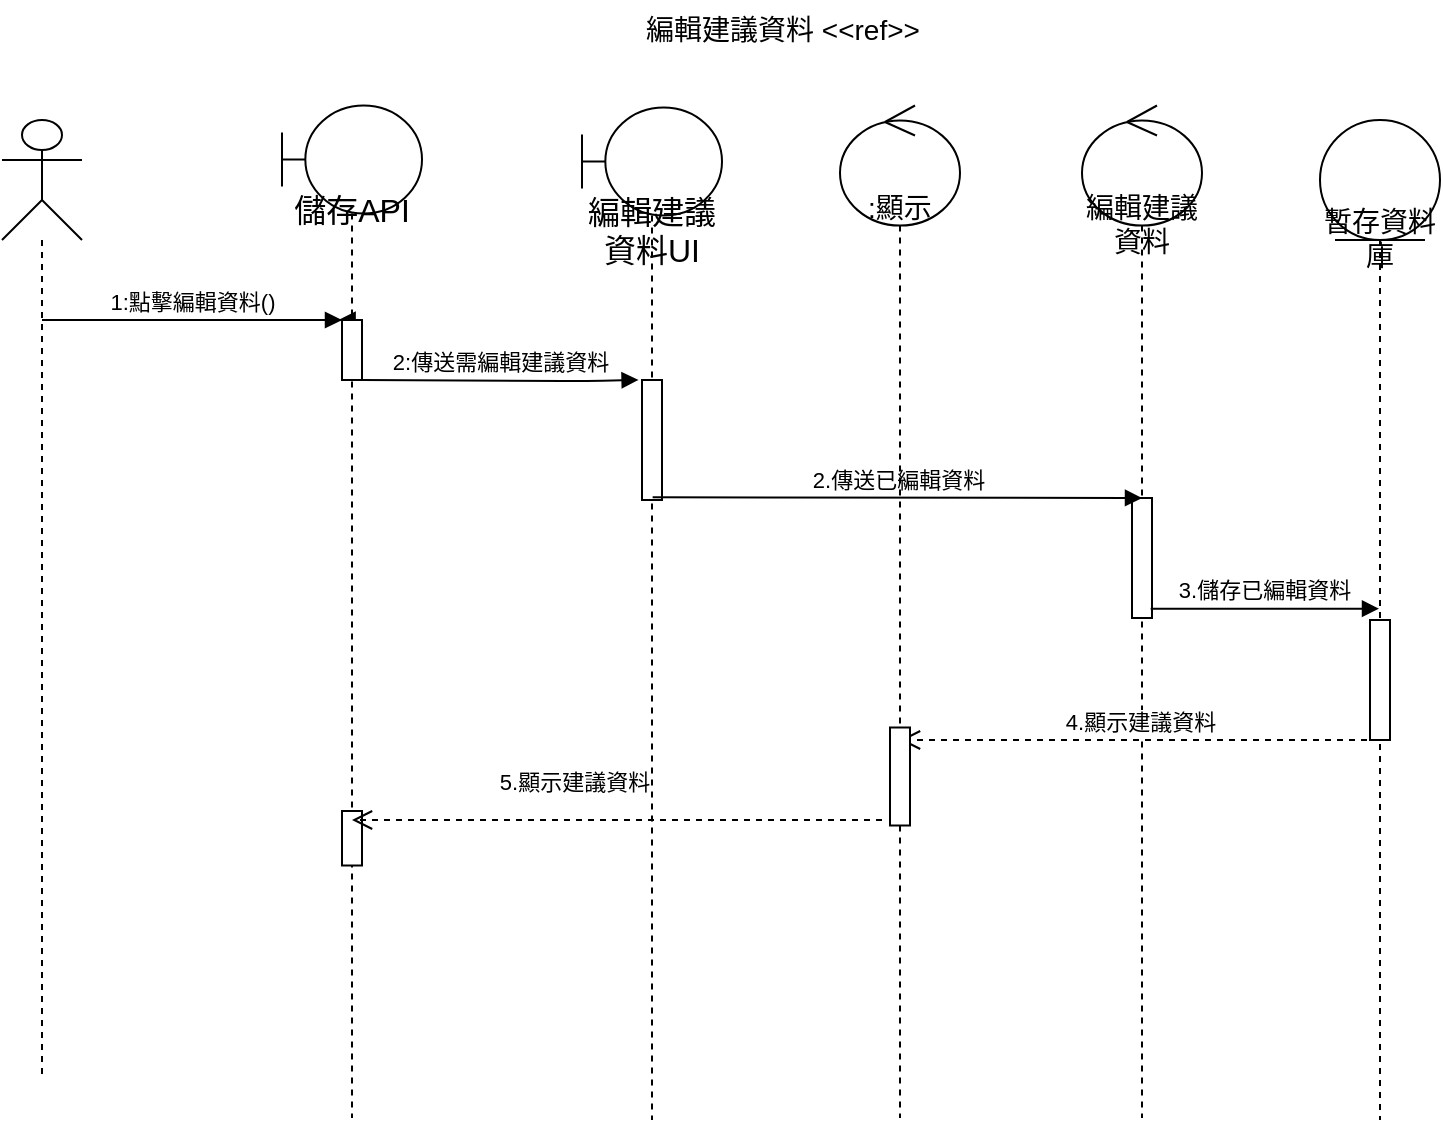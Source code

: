 <mxfile version="25.0.3">
  <diagram name="第 1 页" id="_kCn5gWWrIlWfqqUU_DX">
    <mxGraphModel dx="794" dy="446" grid="1" gridSize="10" guides="1" tooltips="1" connect="1" arrows="1" fold="1" page="1" pageScale="1" pageWidth="1100" pageHeight="1700" math="0" shadow="0">
      <root>
        <mxCell id="0" />
        <mxCell id="1" parent="0" />
        <mxCell id="7" value="編輯建議資料UI" style="shape=umlLifeline;participant=umlBoundary;perimeter=lifelinePerimeter;whiteSpace=wrap;html=1;container=1;collapsible=0;recursiveResize=0;verticalAlign=top;spacingTop=36;outlineConnect=0;fontSize=16;size=54;" parent="1" vertex="1">
          <mxGeometry x="380" y="93.75" width="70" height="506.25" as="geometry" />
        </mxCell>
        <mxCell id="105" value="" style="html=1;points=[];perimeter=orthogonalPerimeter;" parent="7" vertex="1">
          <mxGeometry x="30" y="136.25" width="10" height="60" as="geometry" />
        </mxCell>
        <mxCell id="92" value="暫存資料庫" style="shape=umlLifeline;participant=umlEntity;perimeter=lifelinePerimeter;whiteSpace=wrap;html=1;container=1;collapsible=0;recursiveResize=0;verticalAlign=top;spacingTop=36;outlineConnect=0;fontSize=14;size=60;" parent="1" vertex="1">
          <mxGeometry x="749" y="100" width="60" height="500" as="geometry" />
        </mxCell>
        <mxCell id="111" value="" style="html=1;points=[];perimeter=orthogonalPerimeter;" parent="92" vertex="1">
          <mxGeometry x="25" y="250" width="10" height="60" as="geometry" />
        </mxCell>
        <mxCell id="94" value="編輯建議資料" style="shape=umlLifeline;participant=umlControl;perimeter=lifelinePerimeter;whiteSpace=wrap;html=1;container=1;collapsible=0;recursiveResize=0;verticalAlign=top;spacingTop=36;outlineConnect=0;fontSize=14;size=60;align=center;" parent="1" vertex="1">
          <mxGeometry x="630" y="92.75" width="60" height="506.25" as="geometry" />
        </mxCell>
        <mxCell id="108" value="" style="html=1;points=[];perimeter=orthogonalPerimeter;" parent="94" vertex="1">
          <mxGeometry x="25" y="196.25" width="10" height="60" as="geometry" />
        </mxCell>
        <mxCell id="109" value="2.傳送已編輯資料" style="html=1;verticalAlign=bottom;startArrow=none;startFill=0;endArrow=block;startSize=8;exitX=0.533;exitY=0.978;exitDx=0;exitDy=0;exitPerimeter=0;" parent="94" source="105" edge="1">
          <mxGeometry width="60" relative="1" as="geometry">
            <mxPoint x="-50" y="196.25" as="sourcePoint" />
            <mxPoint x="30" y="196.25" as="targetPoint" />
          </mxGeometry>
        </mxCell>
        <mxCell id="97" value="儲存API" style="shape=umlLifeline;participant=umlBoundary;perimeter=lifelinePerimeter;whiteSpace=wrap;html=1;container=1;collapsible=0;recursiveResize=0;verticalAlign=top;spacingTop=36;outlineConnect=0;fontSize=16;size=54;" parent="1" vertex="1">
          <mxGeometry x="230" y="92.75" width="70" height="506.25" as="geometry" />
        </mxCell>
        <mxCell id="119" value="" style="html=1;points=[];perimeter=orthogonalPerimeter;" parent="97" vertex="1">
          <mxGeometry x="30" y="352.75" width="10" height="27.25" as="geometry" />
        </mxCell>
        <mxCell id="104" value="2:傳送需編輯建議資料" style="html=1;verticalAlign=bottom;startArrow=none;startFill=0;endArrow=block;startSize=8;entryX=-0.17;entryY=-0.001;entryDx=0;entryDy=0;entryPerimeter=0;" parent="1" source="UdhTGRBezJr3sBxBmupz-121" target="105" edge="1">
          <mxGeometry width="60" relative="1" as="geometry">
            <mxPoint x="300" y="230" as="sourcePoint" />
            <mxPoint x="394.28" y="230.0" as="targetPoint" />
            <Array as="points">
              <mxPoint x="380.5" y="230.54" />
            </Array>
          </mxGeometry>
        </mxCell>
        <mxCell id="110" value="3.儲存已編輯資料" style="html=1;verticalAlign=bottom;startArrow=none;startFill=0;endArrow=block;startSize=8;exitX=0.933;exitY=0.922;exitDx=0;exitDy=0;exitPerimeter=0;" parent="1" source="108" target="92" edge="1">
          <mxGeometry width="60" relative="1" as="geometry">
            <mxPoint x="550" y="350.0" as="sourcePoint" />
            <mxPoint x="669.32" y="350.06" as="targetPoint" />
          </mxGeometry>
        </mxCell>
        <mxCell id="112" value="4.顯示建議資料" style="html=1;verticalAlign=bottom;endArrow=open;dashed=1;endSize=8;" parent="1" source="92" target="114" edge="1">
          <mxGeometry relative="1" as="geometry">
            <mxPoint x="664.5" y="410" as="sourcePoint" />
            <mxPoint x="410" y="410" as="targetPoint" />
            <Array as="points">
              <mxPoint x="585" y="410" />
            </Array>
          </mxGeometry>
        </mxCell>
        <mxCell id="113" value="&lt;span style=&quot;text-align: center; font-size: 14px;&quot;&gt;&lt;font style=&quot;font-size: 14px;&quot;&gt;編輯建議資料&lt;/font&gt;&lt;/span&gt;&amp;nbsp;&amp;lt;&amp;lt;ref&amp;gt;&amp;gt;" style="text;whiteSpace=wrap;html=1;fontSize=14;" parent="1" vertex="1">
          <mxGeometry x="410" y="40" width="150" height="40" as="geometry" />
        </mxCell>
        <mxCell id="114" value=":顯示" style="shape=umlLifeline;participant=umlControl;perimeter=lifelinePerimeter;whiteSpace=wrap;html=1;container=1;collapsible=0;recursiveResize=0;verticalAlign=top;spacingTop=36;outlineConnect=0;fontSize=14;size=60;align=center;" parent="1" vertex="1">
          <mxGeometry x="509" y="92.75" width="60" height="506.25" as="geometry" />
        </mxCell>
        <mxCell id="117" value="" style="html=1;points=[];perimeter=orthogonalPerimeter;" parent="114" vertex="1">
          <mxGeometry x="25" y="311" width="10" height="49" as="geometry" />
        </mxCell>
        <mxCell id="UdhTGRBezJr3sBxBmupz-120" value="1:點擊編輯資料()" style="html=1;verticalAlign=bottom;endArrow=block;curved=0;rounded=0;" edge="1" parent="114">
          <mxGeometry width="80" relative="1" as="geometry">
            <mxPoint x="-399" y="107.25" as="sourcePoint" />
            <mxPoint x="-249" y="107.25" as="targetPoint" />
          </mxGeometry>
        </mxCell>
        <mxCell id="118" value="5.顯示建議資料" style="html=1;verticalAlign=bottom;endArrow=open;dashed=1;endSize=8;" parent="1" target="97" edge="1">
          <mxGeometry x="0.167" y="-10" relative="1" as="geometry">
            <mxPoint x="530" y="450" as="sourcePoint" />
            <mxPoint x="290" y="450" as="targetPoint" />
            <Array as="points">
              <mxPoint x="336.5" y="450" />
            </Array>
            <mxPoint as="offset" />
          </mxGeometry>
        </mxCell>
        <mxCell id="UdhTGRBezJr3sBxBmupz-119" value="" style="shape=umlLifeline;perimeter=lifelinePerimeter;whiteSpace=wrap;html=1;container=1;dropTarget=0;collapsible=0;recursiveResize=0;outlineConnect=0;portConstraint=eastwest;newEdgeStyle={&quot;curved&quot;:0,&quot;rounded&quot;:0};participant=umlActor;size=60;" vertex="1" parent="1">
          <mxGeometry x="90" y="100" width="40" height="480" as="geometry" />
        </mxCell>
        <mxCell id="UdhTGRBezJr3sBxBmupz-122" value="" style="html=1;verticalAlign=bottom;startArrow=none;startFill=0;endArrow=block;startSize=8;entryX=-0.17;entryY=-0.001;entryDx=0;entryDy=0;entryPerimeter=0;" edge="1" parent="1" source="97" target="UdhTGRBezJr3sBxBmupz-121">
          <mxGeometry width="60" relative="1" as="geometry">
            <mxPoint x="265" y="231" as="sourcePoint" />
            <mxPoint x="408" y="230" as="targetPoint" />
            <Array as="points" />
          </mxGeometry>
        </mxCell>
        <mxCell id="UdhTGRBezJr3sBxBmupz-121" value="" style="html=1;points=[];perimeter=orthogonalPerimeter;" vertex="1" parent="1">
          <mxGeometry x="260" y="200" width="10" height="30" as="geometry" />
        </mxCell>
      </root>
    </mxGraphModel>
  </diagram>
</mxfile>
